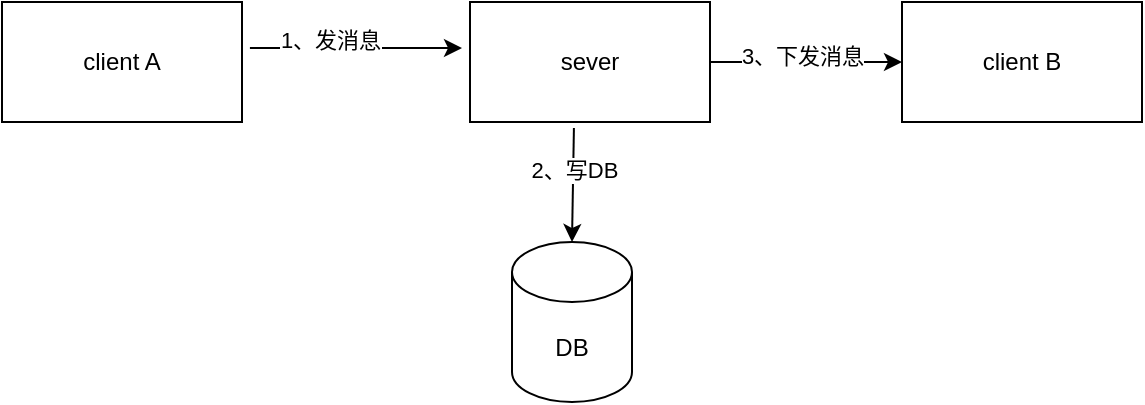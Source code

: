 <mxfile version="14.2.7" type="github">
  <diagram id="xw9er55yCzGuHiQc9Wp-" name="Page-1">
    <mxGraphModel dx="706" dy="690" grid="1" gridSize="10" guides="1" tooltips="1" connect="1" arrows="1" fold="1" page="1" pageScale="1" pageWidth="827" pageHeight="1169" math="0" shadow="0">
      <root>
        <mxCell id="0" />
        <mxCell id="1" parent="0" />
        <mxCell id="6oqxwlKApQVvWAGj7Qz7-1" value="client A" style="rounded=0;whiteSpace=wrap;html=1;" vertex="1" parent="1">
          <mxGeometry x="120" y="240" width="120" height="60" as="geometry" />
        </mxCell>
        <mxCell id="6oqxwlKApQVvWAGj7Qz7-2" value="sever" style="rounded=0;whiteSpace=wrap;html=1;" vertex="1" parent="1">
          <mxGeometry x="354" y="240" width="120" height="60" as="geometry" />
        </mxCell>
        <mxCell id="6oqxwlKApQVvWAGj7Qz7-4" value="DB" style="shape=cylinder3;whiteSpace=wrap;html=1;boundedLbl=1;backgroundOutline=1;size=15;" vertex="1" parent="1">
          <mxGeometry x="375" y="360" width="60" height="80" as="geometry" />
        </mxCell>
        <mxCell id="6oqxwlKApQVvWAGj7Qz7-5" value="" style="endArrow=classic;html=1;exitX=1.033;exitY=0.383;exitDx=0;exitDy=0;exitPerimeter=0;" edge="1" parent="1" source="6oqxwlKApQVvWAGj7Qz7-1">
          <mxGeometry width="50" height="50" relative="1" as="geometry">
            <mxPoint x="390" y="450" as="sourcePoint" />
            <mxPoint x="350" y="263" as="targetPoint" />
          </mxGeometry>
        </mxCell>
        <mxCell id="6oqxwlKApQVvWAGj7Qz7-7" value="1、发消息" style="edgeLabel;html=1;align=center;verticalAlign=middle;resizable=0;points=[];" vertex="1" connectable="0" parent="6oqxwlKApQVvWAGj7Qz7-5">
          <mxGeometry x="-0.245" y="4" relative="1" as="geometry">
            <mxPoint as="offset" />
          </mxGeometry>
        </mxCell>
        <mxCell id="6oqxwlKApQVvWAGj7Qz7-6" value="client B" style="rounded=0;whiteSpace=wrap;html=1;" vertex="1" parent="1">
          <mxGeometry x="570" y="240" width="120" height="60" as="geometry" />
        </mxCell>
        <mxCell id="6oqxwlKApQVvWAGj7Qz7-8" value="" style="endArrow=classic;html=1;exitX=0.433;exitY=1.05;exitDx=0;exitDy=0;exitPerimeter=0;entryX=0.5;entryY=0;entryDx=0;entryDy=0;entryPerimeter=0;" edge="1" parent="1" source="6oqxwlKApQVvWAGj7Qz7-2" target="6oqxwlKApQVvWAGj7Qz7-4">
          <mxGeometry width="50" height="50" relative="1" as="geometry">
            <mxPoint x="390" y="460" as="sourcePoint" />
            <mxPoint x="440" y="410" as="targetPoint" />
          </mxGeometry>
        </mxCell>
        <mxCell id="6oqxwlKApQVvWAGj7Qz7-10" value="2、写DB" style="edgeLabel;html=1;align=center;verticalAlign=middle;resizable=0;points=[];" vertex="1" connectable="0" parent="6oqxwlKApQVvWAGj7Qz7-8">
          <mxGeometry x="-0.263" relative="1" as="geometry">
            <mxPoint as="offset" />
          </mxGeometry>
        </mxCell>
        <mxCell id="6oqxwlKApQVvWAGj7Qz7-9" value="" style="endArrow=classic;html=1;exitX=1;exitY=0.5;exitDx=0;exitDy=0;entryX=0;entryY=0.5;entryDx=0;entryDy=0;" edge="1" parent="1" source="6oqxwlKApQVvWAGj7Qz7-2" target="6oqxwlKApQVvWAGj7Qz7-6">
          <mxGeometry width="50" height="50" relative="1" as="geometry">
            <mxPoint x="390" y="470" as="sourcePoint" />
            <mxPoint x="440" y="420" as="targetPoint" />
          </mxGeometry>
        </mxCell>
        <mxCell id="6oqxwlKApQVvWAGj7Qz7-11" value="3、下发消息" style="edgeLabel;html=1;align=center;verticalAlign=middle;resizable=0;points=[];" vertex="1" connectable="0" parent="6oqxwlKApQVvWAGj7Qz7-9">
          <mxGeometry x="-0.042" y="3" relative="1" as="geometry">
            <mxPoint as="offset" />
          </mxGeometry>
        </mxCell>
      </root>
    </mxGraphModel>
  </diagram>
</mxfile>
